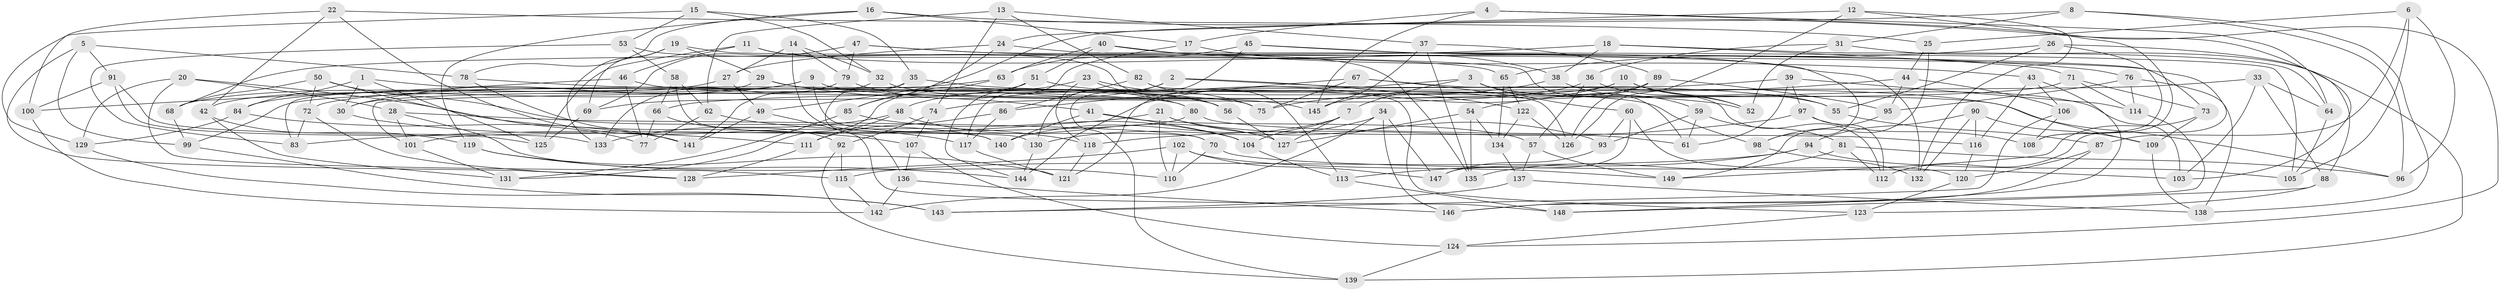// coarse degree distribution, {6: 0.43, 4: 0.49, 5: 0.06, 3: 0.02}
// Generated by graph-tools (version 1.1) at 2025/24/03/03/25 07:24:27]
// undirected, 149 vertices, 298 edges
graph export_dot {
graph [start="1"]
  node [color=gray90,style=filled];
  1;
  2;
  3;
  4;
  5;
  6;
  7;
  8;
  9;
  10;
  11;
  12;
  13;
  14;
  15;
  16;
  17;
  18;
  19;
  20;
  21;
  22;
  23;
  24;
  25;
  26;
  27;
  28;
  29;
  30;
  31;
  32;
  33;
  34;
  35;
  36;
  37;
  38;
  39;
  40;
  41;
  42;
  43;
  44;
  45;
  46;
  47;
  48;
  49;
  50;
  51;
  52;
  53;
  54;
  55;
  56;
  57;
  58;
  59;
  60;
  61;
  62;
  63;
  64;
  65;
  66;
  67;
  68;
  69;
  70;
  71;
  72;
  73;
  74;
  75;
  76;
  77;
  78;
  79;
  80;
  81;
  82;
  83;
  84;
  85;
  86;
  87;
  88;
  89;
  90;
  91;
  92;
  93;
  94;
  95;
  96;
  97;
  98;
  99;
  100;
  101;
  102;
  103;
  104;
  105;
  106;
  107;
  108;
  109;
  110;
  111;
  112;
  113;
  114;
  115;
  116;
  117;
  118;
  119;
  120;
  121;
  122;
  123;
  124;
  125;
  126;
  127;
  128;
  129;
  130;
  131;
  132;
  133;
  134;
  135;
  136;
  137;
  138;
  139;
  140;
  141;
  142;
  143;
  144;
  145;
  146;
  147;
  148;
  149;
  1 -- 84;
  1 -- 75;
  1 -- 30;
  1 -- 125;
  2 -- 130;
  2 -- 48;
  2 -- 122;
  2 -- 55;
  3 -- 60;
  3 -- 7;
  3 -- 103;
  3 -- 121;
  4 -- 17;
  4 -- 64;
  4 -- 108;
  4 -- 145;
  5 -- 128;
  5 -- 78;
  5 -- 99;
  5 -- 91;
  6 -- 96;
  6 -- 87;
  6 -- 25;
  6 -- 105;
  7 -- 140;
  7 -- 104;
  7 -- 127;
  8 -- 31;
  8 -- 138;
  8 -- 49;
  8 -- 96;
  9 -- 30;
  9 -- 70;
  9 -- 96;
  9 -- 84;
  10 -- 52;
  10 -- 144;
  10 -- 30;
  10 -- 55;
  11 -- 56;
  11 -- 46;
  11 -- 125;
  11 -- 132;
  12 -- 124;
  12 -- 126;
  12 -- 24;
  12 -- 132;
  13 -- 82;
  13 -- 37;
  13 -- 74;
  13 -- 62;
  14 -- 79;
  14 -- 32;
  14 -- 140;
  14 -- 27;
  15 -- 35;
  15 -- 53;
  15 -- 32;
  15 -- 129;
  16 -- 119;
  16 -- 17;
  16 -- 78;
  16 -- 103;
  17 -- 38;
  17 -- 117;
  18 -- 64;
  18 -- 68;
  18 -- 71;
  18 -- 38;
  19 -- 61;
  19 -- 29;
  19 -- 69;
  19 -- 133;
  20 -- 129;
  20 -- 115;
  20 -- 107;
  20 -- 28;
  21 -- 61;
  21 -- 93;
  21 -- 110;
  21 -- 83;
  22 -- 117;
  22 -- 100;
  22 -- 25;
  22 -- 42;
  23 -- 56;
  23 -- 118;
  23 -- 75;
  23 -- 131;
  24 -- 105;
  24 -- 27;
  24 -- 85;
  25 -- 149;
  25 -- 44;
  26 -- 55;
  26 -- 108;
  26 -- 88;
  26 -- 65;
  27 -- 49;
  27 -- 68;
  28 -- 70;
  28 -- 101;
  28 -- 110;
  29 -- 41;
  29 -- 98;
  29 -- 42;
  30 -- 111;
  31 -- 139;
  31 -- 52;
  31 -- 36;
  32 -- 145;
  32 -- 141;
  33 -- 64;
  33 -- 103;
  33 -- 66;
  33 -- 88;
  34 -- 146;
  34 -- 147;
  34 -- 130;
  34 -- 142;
  35 -- 136;
  35 -- 52;
  35 -- 83;
  36 -- 74;
  36 -- 57;
  36 -- 52;
  37 -- 135;
  37 -- 145;
  37 -- 89;
  38 -- 75;
  38 -- 59;
  39 -- 61;
  39 -- 97;
  39 -- 114;
  39 -- 101;
  40 -- 135;
  40 -- 43;
  40 -- 51;
  40 -- 63;
  41 -- 57;
  41 -- 140;
  41 -- 104;
  42 -- 131;
  42 -- 119;
  43 -- 148;
  43 -- 106;
  43 -- 116;
  44 -- 106;
  44 -- 54;
  44 -- 95;
  45 -- 139;
  45 -- 73;
  45 -- 63;
  45 -- 98;
  46 -- 77;
  46 -- 100;
  46 -- 56;
  47 -- 112;
  47 -- 69;
  47 -- 79;
  47 -- 76;
  48 -- 127;
  48 -- 133;
  48 -- 111;
  49 -- 141;
  49 -- 148;
  50 -- 140;
  50 -- 77;
  50 -- 72;
  50 -- 68;
  51 -- 144;
  51 -- 109;
  51 -- 69;
  53 -- 65;
  53 -- 58;
  53 -- 83;
  54 -- 135;
  54 -- 127;
  54 -- 134;
  55 -- 87;
  56 -- 127;
  57 -- 137;
  57 -- 149;
  58 -- 62;
  58 -- 130;
  58 -- 66;
  59 -- 93;
  59 -- 61;
  59 -- 81;
  60 -- 147;
  60 -- 93;
  60 -- 120;
  62 -- 118;
  62 -- 77;
  63 -- 85;
  63 -- 99;
  64 -- 105;
  65 -- 122;
  65 -- 134;
  66 -- 92;
  66 -- 77;
  67 -- 75;
  67 -- 112;
  67 -- 86;
  67 -- 126;
  68 -- 99;
  69 -- 125;
  70 -- 103;
  70 -- 110;
  71 -- 114;
  71 -- 73;
  71 -- 72;
  72 -- 83;
  72 -- 128;
  73 -- 109;
  73 -- 149;
  74 -- 92;
  74 -- 107;
  76 -- 114;
  76 -- 95;
  76 -- 138;
  78 -- 141;
  78 -- 80;
  79 -- 133;
  79 -- 80;
  80 -- 116;
  80 -- 101;
  81 -- 135;
  81 -- 112;
  81 -- 96;
  82 -- 86;
  82 -- 113;
  82 -- 123;
  84 -- 129;
  84 -- 141;
  85 -- 104;
  85 -- 131;
  86 -- 111;
  86 -- 117;
  87 -- 120;
  87 -- 146;
  88 -- 148;
  88 -- 123;
  89 -- 126;
  89 -- 145;
  89 -- 95;
  90 -- 116;
  90 -- 109;
  90 -- 94;
  90 -- 132;
  91 -- 100;
  91 -- 125;
  91 -- 133;
  92 -- 139;
  92 -- 115;
  93 -- 147;
  94 -- 105;
  94 -- 113;
  94 -- 115;
  95 -- 98;
  97 -- 108;
  97 -- 118;
  97 -- 112;
  98 -- 132;
  99 -- 143;
  100 -- 142;
  101 -- 131;
  102 -- 149;
  102 -- 147;
  102 -- 128;
  102 -- 110;
  104 -- 113;
  106 -- 143;
  106 -- 108;
  107 -- 124;
  107 -- 136;
  109 -- 138;
  111 -- 128;
  113 -- 148;
  114 -- 146;
  115 -- 142;
  116 -- 120;
  117 -- 121;
  118 -- 121;
  119 -- 121;
  119 -- 144;
  120 -- 123;
  122 -- 126;
  122 -- 134;
  123 -- 124;
  124 -- 139;
  129 -- 143;
  130 -- 144;
  134 -- 137;
  136 -- 142;
  136 -- 146;
  137 -- 138;
  137 -- 143;
}
